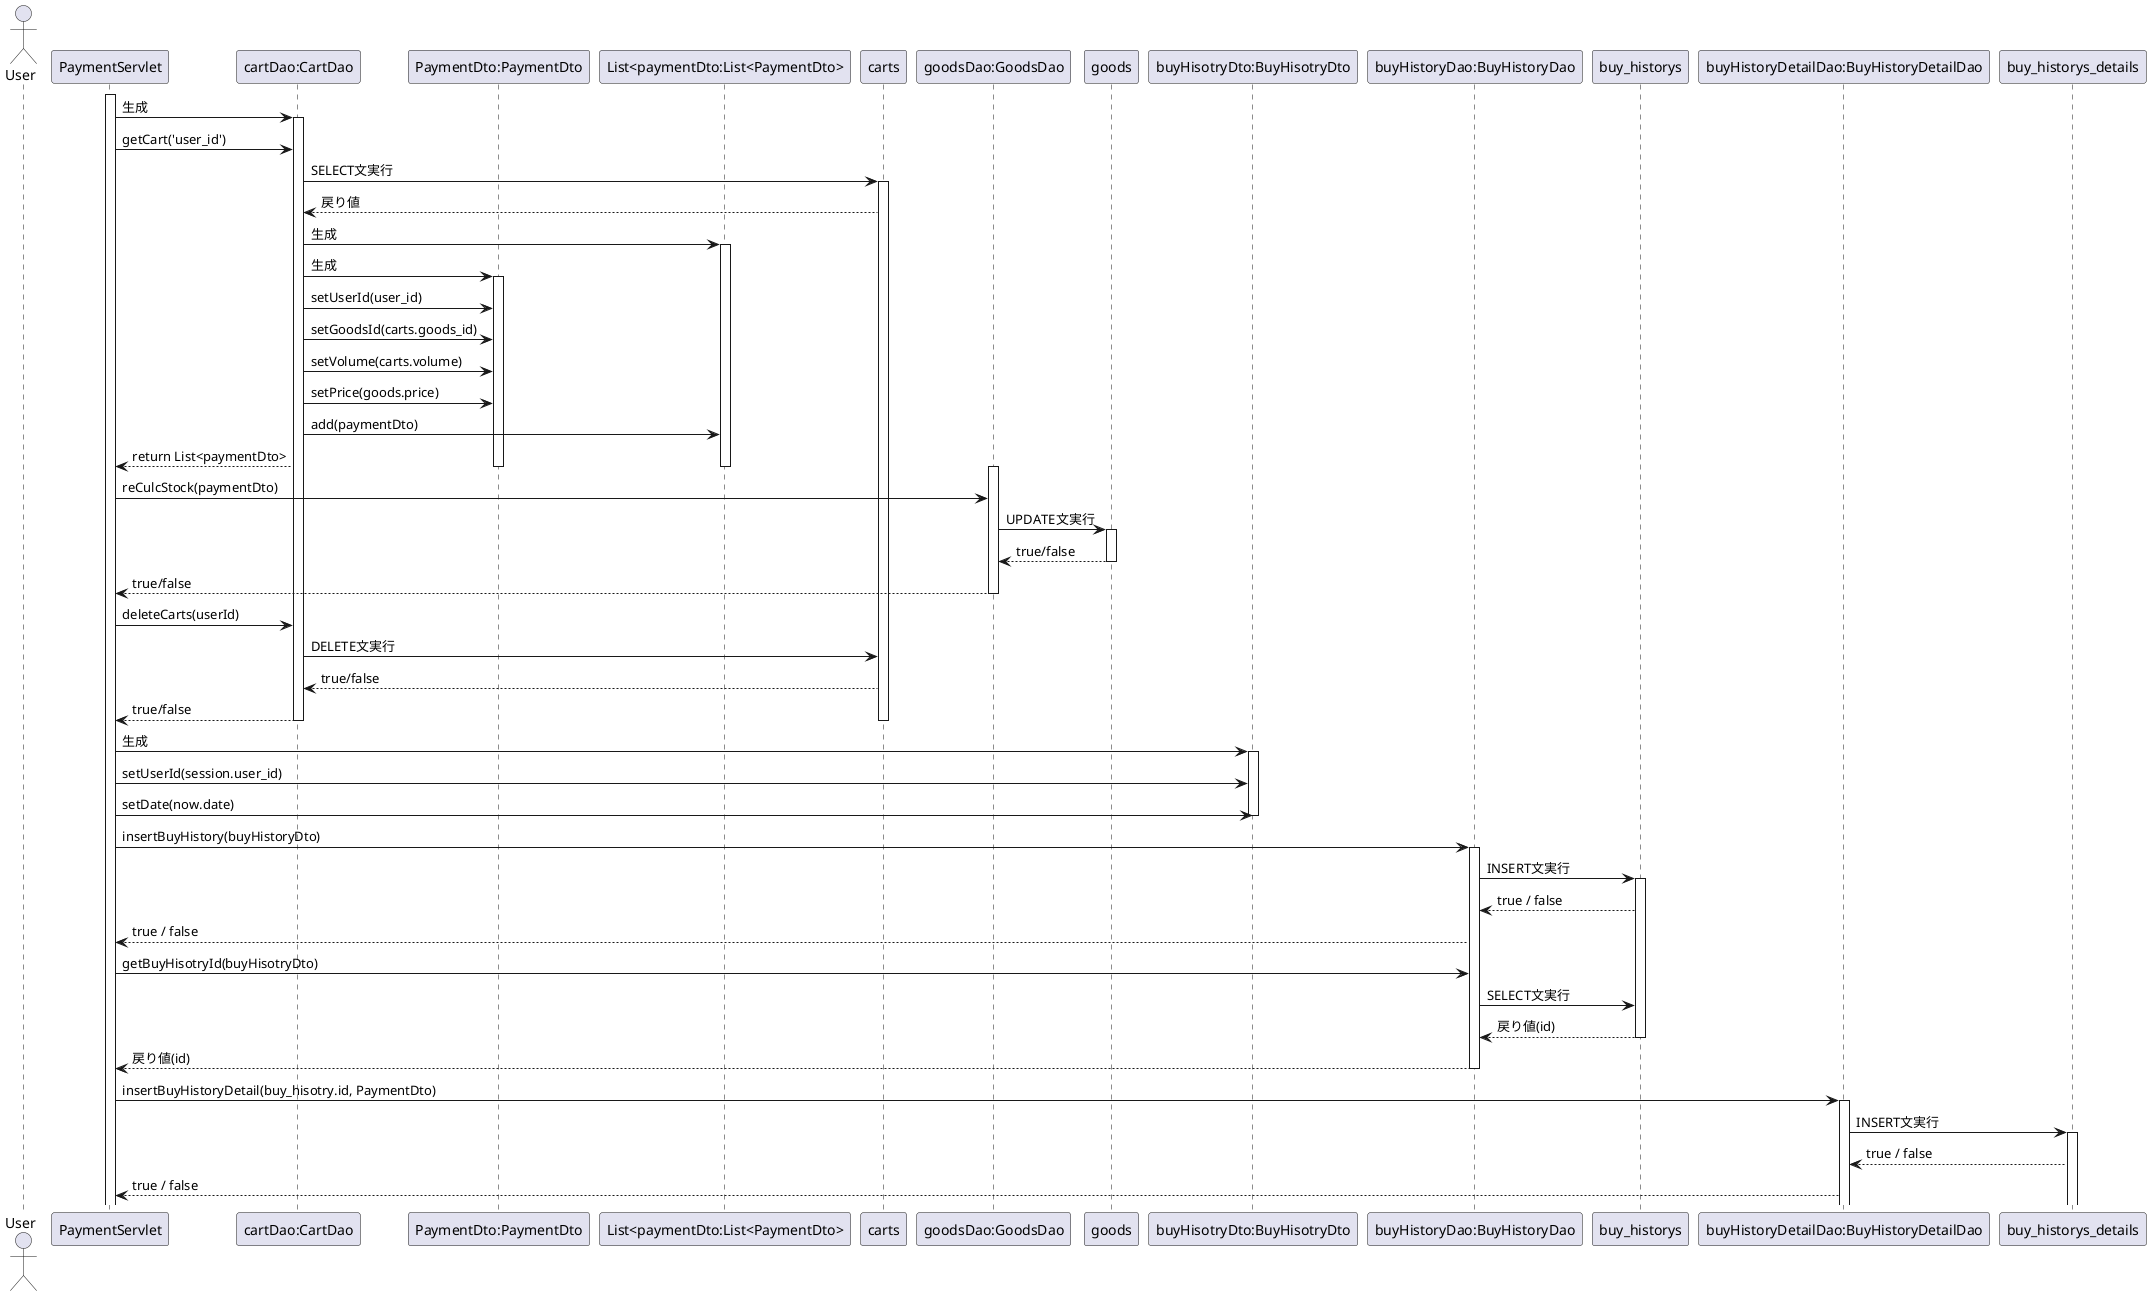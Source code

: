 @startuml
actor User
participant "PaymentServlet" as A
participant "cartDao:CartDao" as B
participant "PaymentDto:PaymentDto" as G
participant "List<paymentDto:List<PaymentDto>" as H
participant "carts" as C
participant "goodsDao:GoodsDao" as L
participant "goods" as M
participant "buyHisotryDto:BuyHisotryDto" as J
participant "buyHistoryDao:BuyHistoryDao" as I
participant "buy_historys" as D
participant "buyHistoryDetailDao:BuyHistoryDetailDao" as E
participant "buy_historys_details" as K
activate A
A -> B: 生成
activate B
A -> B: getCart('user_id')
B -> C: SELECT文実行
activate C
C --> B: 戻り値
B -> H:生成
activate H
B -> G: 生成
activate G
B -> G: setUserId(user_id)
B -> G: setGoodsId(carts.goods_id)
B -> G: setVolume(carts.volume)
B -> G: setPrice(goods.price)
B -> H: add(paymentDto)
B --> A: return List<paymentDto>
deactivate G
deactivate H
activate L
A -> L: reCulcStock(paymentDto)
L -> M: UPDATE文実行
activate M
M --> L: true/false
deactivate M
L --> A: true/false
deactivate L
A -> B: deleteCarts(userId)
B -> C: DELETE文実行
C --> B: true/false
B --> A: true/false
deactivate B
deactivate C
A -> J:生成
activate J
A -> J: setUserId(session.user_id)
A -> J: setDate(now.date)
deactivate J
A -> I: insertBuyHistory(buyHistoryDto)
activate I
I -> D: INSERT文実行
activate D
D --> I: true / false
I --> A: true / false
A -> I: getBuyHisotryId(buyHisotryDto)
I -> D: SELECT文実行
D --> I: 戻り値(id)
deactivate D
I --> A: 戻り値(id)
deactivate I
A -> E: insertBuyHistoryDetail(buy_hisotry.id, PaymentDto) 
activate E
E -> K: INSERT文実行
activate K
K --> E: true / false
E --> A: true / false
@enduml